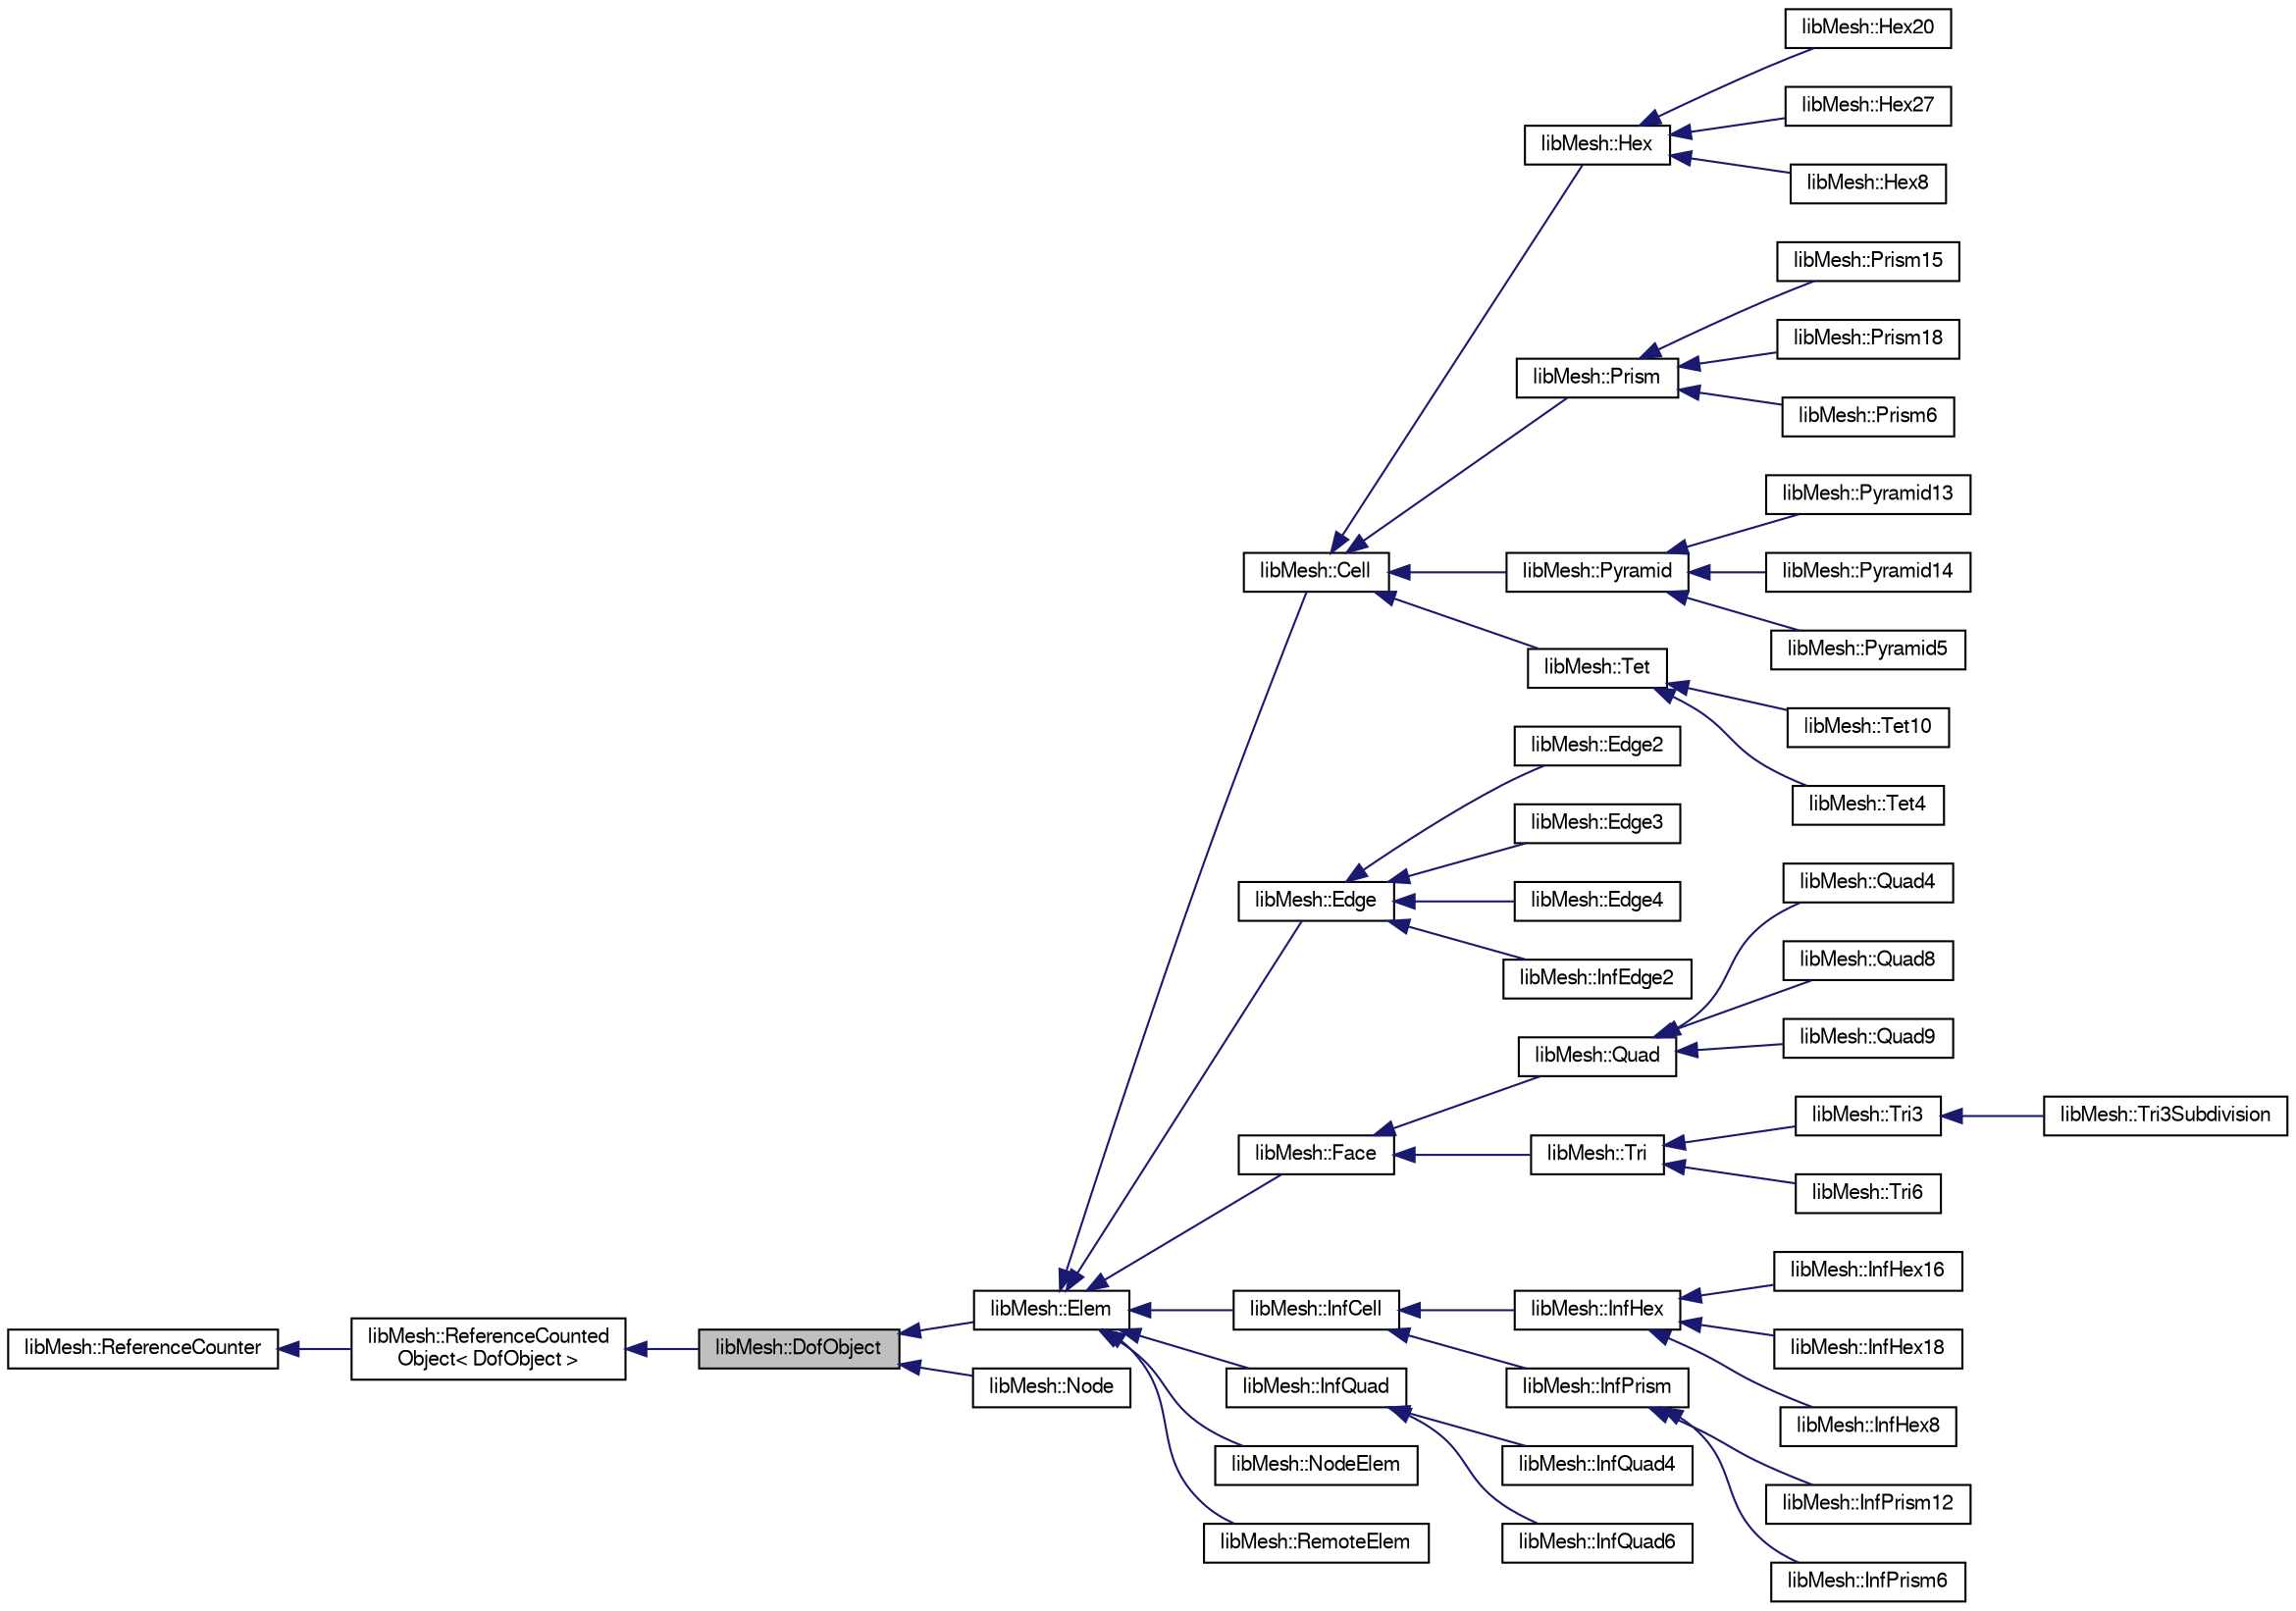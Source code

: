 digraph "libMesh::DofObject"
{
  edge [fontname="FreeSans",fontsize="10",labelfontname="FreeSans",labelfontsize="10"];
  node [fontname="FreeSans",fontsize="10",shape=record];
  rankdir="LR";
  Node1 [label="libMesh::DofObject",height=0.2,width=0.4,color="black", fillcolor="grey75", style="filled", fontcolor="black"];
  Node2 -> Node1 [dir="back",color="midnightblue",fontsize="10",style="solid",fontname="FreeSans"];
  Node2 [label="libMesh::ReferenceCounted\lObject\< DofObject \>",height=0.2,width=0.4,color="black", fillcolor="white", style="filled",URL="$classlibMesh_1_1ReferenceCountedObject.html"];
  Node3 -> Node2 [dir="back",color="midnightblue",fontsize="10",style="solid",fontname="FreeSans"];
  Node3 [label="libMesh::ReferenceCounter",height=0.2,width=0.4,color="black", fillcolor="white", style="filled",URL="$classlibMesh_1_1ReferenceCounter.html"];
  Node1 -> Node4 [dir="back",color="midnightblue",fontsize="10",style="solid",fontname="FreeSans"];
  Node4 [label="libMesh::Elem",height=0.2,width=0.4,color="black", fillcolor="white", style="filled",URL="$classlibMesh_1_1Elem.html"];
  Node4 -> Node5 [dir="back",color="midnightblue",fontsize="10",style="solid",fontname="FreeSans"];
  Node5 [label="libMesh::Cell",height=0.2,width=0.4,color="black", fillcolor="white", style="filled",URL="$classlibMesh_1_1Cell.html"];
  Node5 -> Node6 [dir="back",color="midnightblue",fontsize="10",style="solid",fontname="FreeSans"];
  Node6 [label="libMesh::Hex",height=0.2,width=0.4,color="black", fillcolor="white", style="filled",URL="$classlibMesh_1_1Hex.html"];
  Node6 -> Node7 [dir="back",color="midnightblue",fontsize="10",style="solid",fontname="FreeSans"];
  Node7 [label="libMesh::Hex20",height=0.2,width=0.4,color="black", fillcolor="white", style="filled",URL="$classlibMesh_1_1Hex20.html"];
  Node6 -> Node8 [dir="back",color="midnightblue",fontsize="10",style="solid",fontname="FreeSans"];
  Node8 [label="libMesh::Hex27",height=0.2,width=0.4,color="black", fillcolor="white", style="filled",URL="$classlibMesh_1_1Hex27.html"];
  Node6 -> Node9 [dir="back",color="midnightblue",fontsize="10",style="solid",fontname="FreeSans"];
  Node9 [label="libMesh::Hex8",height=0.2,width=0.4,color="black", fillcolor="white", style="filled",URL="$classlibMesh_1_1Hex8.html"];
  Node5 -> Node10 [dir="back",color="midnightblue",fontsize="10",style="solid",fontname="FreeSans"];
  Node10 [label="libMesh::Prism",height=0.2,width=0.4,color="black", fillcolor="white", style="filled",URL="$classlibMesh_1_1Prism.html"];
  Node10 -> Node11 [dir="back",color="midnightblue",fontsize="10",style="solid",fontname="FreeSans"];
  Node11 [label="libMesh::Prism15",height=0.2,width=0.4,color="black", fillcolor="white", style="filled",URL="$classlibMesh_1_1Prism15.html"];
  Node10 -> Node12 [dir="back",color="midnightblue",fontsize="10",style="solid",fontname="FreeSans"];
  Node12 [label="libMesh::Prism18",height=0.2,width=0.4,color="black", fillcolor="white", style="filled",URL="$classlibMesh_1_1Prism18.html"];
  Node10 -> Node13 [dir="back",color="midnightblue",fontsize="10",style="solid",fontname="FreeSans"];
  Node13 [label="libMesh::Prism6",height=0.2,width=0.4,color="black", fillcolor="white", style="filled",URL="$classlibMesh_1_1Prism6.html"];
  Node5 -> Node14 [dir="back",color="midnightblue",fontsize="10",style="solid",fontname="FreeSans"];
  Node14 [label="libMesh::Pyramid",height=0.2,width=0.4,color="black", fillcolor="white", style="filled",URL="$classlibMesh_1_1Pyramid.html"];
  Node14 -> Node15 [dir="back",color="midnightblue",fontsize="10",style="solid",fontname="FreeSans"];
  Node15 [label="libMesh::Pyramid13",height=0.2,width=0.4,color="black", fillcolor="white", style="filled",URL="$classlibMesh_1_1Pyramid13.html"];
  Node14 -> Node16 [dir="back",color="midnightblue",fontsize="10",style="solid",fontname="FreeSans"];
  Node16 [label="libMesh::Pyramid14",height=0.2,width=0.4,color="black", fillcolor="white", style="filled",URL="$classlibMesh_1_1Pyramid14.html"];
  Node14 -> Node17 [dir="back",color="midnightblue",fontsize="10",style="solid",fontname="FreeSans"];
  Node17 [label="libMesh::Pyramid5",height=0.2,width=0.4,color="black", fillcolor="white", style="filled",URL="$classlibMesh_1_1Pyramid5.html"];
  Node5 -> Node18 [dir="back",color="midnightblue",fontsize="10",style="solid",fontname="FreeSans"];
  Node18 [label="libMesh::Tet",height=0.2,width=0.4,color="black", fillcolor="white", style="filled",URL="$classlibMesh_1_1Tet.html"];
  Node18 -> Node19 [dir="back",color="midnightblue",fontsize="10",style="solid",fontname="FreeSans"];
  Node19 [label="libMesh::Tet10",height=0.2,width=0.4,color="black", fillcolor="white", style="filled",URL="$classlibMesh_1_1Tet10.html"];
  Node18 -> Node20 [dir="back",color="midnightblue",fontsize="10",style="solid",fontname="FreeSans"];
  Node20 [label="libMesh::Tet4",height=0.2,width=0.4,color="black", fillcolor="white", style="filled",URL="$classlibMesh_1_1Tet4.html"];
  Node4 -> Node21 [dir="back",color="midnightblue",fontsize="10",style="solid",fontname="FreeSans"];
  Node21 [label="libMesh::Edge",height=0.2,width=0.4,color="black", fillcolor="white", style="filled",URL="$classlibMesh_1_1Edge.html"];
  Node21 -> Node22 [dir="back",color="midnightblue",fontsize="10",style="solid",fontname="FreeSans"];
  Node22 [label="libMesh::Edge2",height=0.2,width=0.4,color="black", fillcolor="white", style="filled",URL="$classlibMesh_1_1Edge2.html"];
  Node21 -> Node23 [dir="back",color="midnightblue",fontsize="10",style="solid",fontname="FreeSans"];
  Node23 [label="libMesh::Edge3",height=0.2,width=0.4,color="black", fillcolor="white", style="filled",URL="$classlibMesh_1_1Edge3.html"];
  Node21 -> Node24 [dir="back",color="midnightblue",fontsize="10",style="solid",fontname="FreeSans"];
  Node24 [label="libMesh::Edge4",height=0.2,width=0.4,color="black", fillcolor="white", style="filled",URL="$classlibMesh_1_1Edge4.html"];
  Node21 -> Node25 [dir="back",color="midnightblue",fontsize="10",style="solid",fontname="FreeSans"];
  Node25 [label="libMesh::InfEdge2",height=0.2,width=0.4,color="black", fillcolor="white", style="filled",URL="$classlibMesh_1_1InfEdge2.html"];
  Node4 -> Node26 [dir="back",color="midnightblue",fontsize="10",style="solid",fontname="FreeSans"];
  Node26 [label="libMesh::Face",height=0.2,width=0.4,color="black", fillcolor="white", style="filled",URL="$classlibMesh_1_1Face.html"];
  Node26 -> Node27 [dir="back",color="midnightblue",fontsize="10",style="solid",fontname="FreeSans"];
  Node27 [label="libMesh::Quad",height=0.2,width=0.4,color="black", fillcolor="white", style="filled",URL="$classlibMesh_1_1Quad.html"];
  Node27 -> Node28 [dir="back",color="midnightblue",fontsize="10",style="solid",fontname="FreeSans"];
  Node28 [label="libMesh::Quad4",height=0.2,width=0.4,color="black", fillcolor="white", style="filled",URL="$classlibMesh_1_1Quad4.html"];
  Node27 -> Node29 [dir="back",color="midnightblue",fontsize="10",style="solid",fontname="FreeSans"];
  Node29 [label="libMesh::Quad8",height=0.2,width=0.4,color="black", fillcolor="white", style="filled",URL="$classlibMesh_1_1Quad8.html"];
  Node27 -> Node30 [dir="back",color="midnightblue",fontsize="10",style="solid",fontname="FreeSans"];
  Node30 [label="libMesh::Quad9",height=0.2,width=0.4,color="black", fillcolor="white", style="filled",URL="$classlibMesh_1_1Quad9.html"];
  Node26 -> Node31 [dir="back",color="midnightblue",fontsize="10",style="solid",fontname="FreeSans"];
  Node31 [label="libMesh::Tri",height=0.2,width=0.4,color="black", fillcolor="white", style="filled",URL="$classlibMesh_1_1Tri.html"];
  Node31 -> Node32 [dir="back",color="midnightblue",fontsize="10",style="solid",fontname="FreeSans"];
  Node32 [label="libMesh::Tri3",height=0.2,width=0.4,color="black", fillcolor="white", style="filled",URL="$classlibMesh_1_1Tri3.html"];
  Node32 -> Node33 [dir="back",color="midnightblue",fontsize="10",style="solid",fontname="FreeSans"];
  Node33 [label="libMesh::Tri3Subdivision",height=0.2,width=0.4,color="black", fillcolor="white", style="filled",URL="$classlibMesh_1_1Tri3Subdivision.html"];
  Node31 -> Node34 [dir="back",color="midnightblue",fontsize="10",style="solid",fontname="FreeSans"];
  Node34 [label="libMesh::Tri6",height=0.2,width=0.4,color="black", fillcolor="white", style="filled",URL="$classlibMesh_1_1Tri6.html"];
  Node4 -> Node35 [dir="back",color="midnightblue",fontsize="10",style="solid",fontname="FreeSans"];
  Node35 [label="libMesh::InfCell",height=0.2,width=0.4,color="black", fillcolor="white", style="filled",URL="$classlibMesh_1_1InfCell.html"];
  Node35 -> Node36 [dir="back",color="midnightblue",fontsize="10",style="solid",fontname="FreeSans"];
  Node36 [label="libMesh::InfHex",height=0.2,width=0.4,color="black", fillcolor="white", style="filled",URL="$classlibMesh_1_1InfHex.html"];
  Node36 -> Node37 [dir="back",color="midnightblue",fontsize="10",style="solid",fontname="FreeSans"];
  Node37 [label="libMesh::InfHex16",height=0.2,width=0.4,color="black", fillcolor="white", style="filled",URL="$classlibMesh_1_1InfHex16.html"];
  Node36 -> Node38 [dir="back",color="midnightblue",fontsize="10",style="solid",fontname="FreeSans"];
  Node38 [label="libMesh::InfHex18",height=0.2,width=0.4,color="black", fillcolor="white", style="filled",URL="$classlibMesh_1_1InfHex18.html"];
  Node36 -> Node39 [dir="back",color="midnightblue",fontsize="10",style="solid",fontname="FreeSans"];
  Node39 [label="libMesh::InfHex8",height=0.2,width=0.4,color="black", fillcolor="white", style="filled",URL="$classlibMesh_1_1InfHex8.html"];
  Node35 -> Node40 [dir="back",color="midnightblue",fontsize="10",style="solid",fontname="FreeSans"];
  Node40 [label="libMesh::InfPrism",height=0.2,width=0.4,color="black", fillcolor="white", style="filled",URL="$classlibMesh_1_1InfPrism.html"];
  Node40 -> Node41 [dir="back",color="midnightblue",fontsize="10",style="solid",fontname="FreeSans"];
  Node41 [label="libMesh::InfPrism12",height=0.2,width=0.4,color="black", fillcolor="white", style="filled",URL="$classlibMesh_1_1InfPrism12.html"];
  Node40 -> Node42 [dir="back",color="midnightblue",fontsize="10",style="solid",fontname="FreeSans"];
  Node42 [label="libMesh::InfPrism6",height=0.2,width=0.4,color="black", fillcolor="white", style="filled",URL="$classlibMesh_1_1InfPrism6.html"];
  Node4 -> Node43 [dir="back",color="midnightblue",fontsize="10",style="solid",fontname="FreeSans"];
  Node43 [label="libMesh::InfQuad",height=0.2,width=0.4,color="black", fillcolor="white", style="filled",URL="$classlibMesh_1_1InfQuad.html"];
  Node43 -> Node44 [dir="back",color="midnightblue",fontsize="10",style="solid",fontname="FreeSans"];
  Node44 [label="libMesh::InfQuad4",height=0.2,width=0.4,color="black", fillcolor="white", style="filled",URL="$classlibMesh_1_1InfQuad4.html"];
  Node43 -> Node45 [dir="back",color="midnightblue",fontsize="10",style="solid",fontname="FreeSans"];
  Node45 [label="libMesh::InfQuad6",height=0.2,width=0.4,color="black", fillcolor="white", style="filled",URL="$classlibMesh_1_1InfQuad6.html"];
  Node4 -> Node46 [dir="back",color="midnightblue",fontsize="10",style="solid",fontname="FreeSans"];
  Node46 [label="libMesh::NodeElem",height=0.2,width=0.4,color="black", fillcolor="white", style="filled",URL="$classlibMesh_1_1NodeElem.html"];
  Node4 -> Node47 [dir="back",color="midnightblue",fontsize="10",style="solid",fontname="FreeSans"];
  Node47 [label="libMesh::RemoteElem",height=0.2,width=0.4,color="black", fillcolor="white", style="filled",URL="$classlibMesh_1_1RemoteElem.html"];
  Node1 -> Node48 [dir="back",color="midnightblue",fontsize="10",style="solid",fontname="FreeSans"];
  Node48 [label="libMesh::Node",height=0.2,width=0.4,color="black", fillcolor="white", style="filled",URL="$classlibMesh_1_1Node.html"];
}
